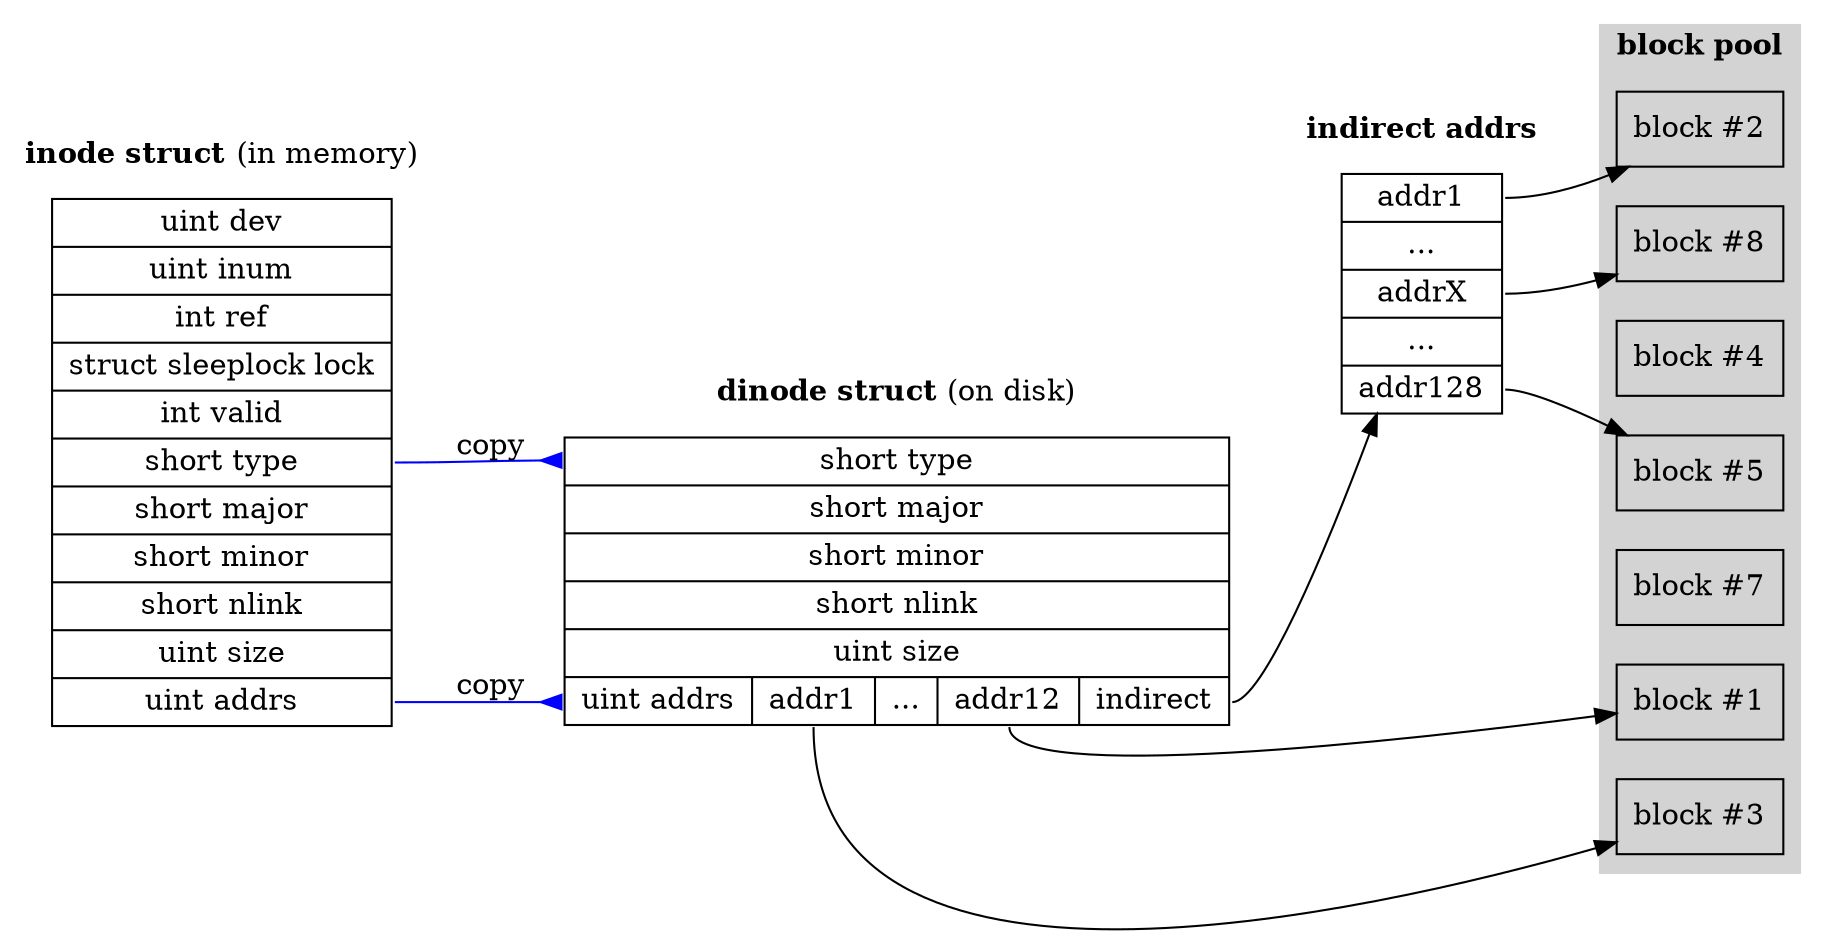 digraph inode_relation {
  rankdir=LR;
  node [shape=record];

  subgraph cluster_inode {
    label =<<b>inode struct</b> (in memory)>; style=filled; color=white;
    inode [label="uint dev|uint inum|int ref|struct sleeplock lock|int valid|<f0>short type|short major|short minor|short nlink|uint size|<f9>uint addrs"];
  }
  inode:f0 -> dinode:f0 [label=copy arrowhead=inv color=blue];
  inode:f9 -> dinode:f9 [label=copy arrowhead=inv color=blue];
  subgraph cluster_dinode {
    label =<<b>dinode struct</b> (on disk)>; style=filled; color=white;
    dinode [label="<f0>short type|short major|short minor|short nlink|uint size|{<f9>uint addrs|<d1>addr1|...|<d2>addr12|<ind>indirect}"];
  }
  subgraph cluster_indirect {
    label =<<b>indirect addrs</b>>; style=filled; color=white;
    indirect [label="<i1>addr1|...|<ix>addrX|...|<i2>addr128"];
  }
  subgraph cluster_data {
    label =<<b>block pool</b>>; style=filled; color=lightgray;
    data2  [label="block #1"];
    data1  [label="block #3"];
    data4  [label="block #4"];
    idata1 [label="block #2"];
    data7  [label="block #7"];
    idataX [label="block #8"];
    idata2 [label="block #5"];
  }

  dinode:d1 -> data1;
  dinode:d2 -> data2;
  dinode:ind -> indirect;
  indirect:i1 -> idata1;
  indirect:ix -> idataX;
  indirect:i2 -> idata2;

}
